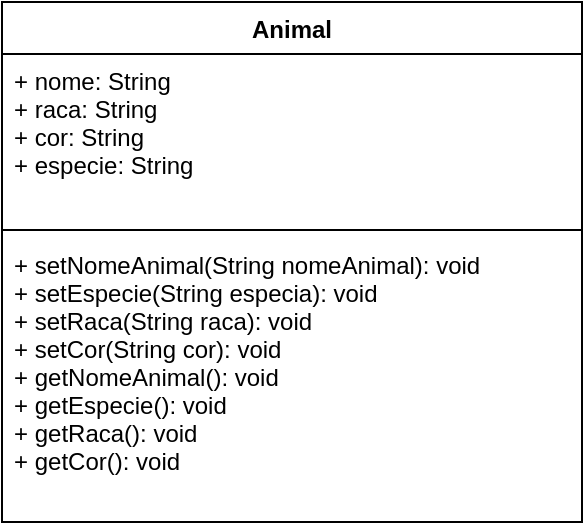 <mxfile version="15.1.4" type="device"><diagram name="Page-1" id="c4acf3e9-155e-7222-9cf6-157b1a14988f"><mxGraphModel dx="925" dy="536" grid="1" gridSize="10" guides="1" tooltips="1" connect="1" arrows="1" fold="1" page="1" pageScale="1" pageWidth="850" pageHeight="1100" background="none" math="0" shadow="0"><root><mxCell id="0"/><mxCell id="1" parent="0"/><mxCell id="wNVA4H8wDaKbR9H3t7T--9" value="Animal" style="swimlane;fontStyle=1;align=center;verticalAlign=top;childLayout=stackLayout;horizontal=1;startSize=26;horizontalStack=0;resizeParent=1;resizeParentMax=0;resizeLast=0;collapsible=1;marginBottom=0;" vertex="1" parent="1"><mxGeometry x="90" y="60" width="290" height="260" as="geometry"/></mxCell><mxCell id="wNVA4H8wDaKbR9H3t7T--10" value="+ nome: String&#10;+ raca: String&#10;+ cor: String&#10;+ especie: String" style="text;strokeColor=none;fillColor=none;align=left;verticalAlign=top;spacingLeft=4;spacingRight=4;overflow=hidden;rotatable=0;points=[[0,0.5],[1,0.5]];portConstraint=eastwest;" vertex="1" parent="wNVA4H8wDaKbR9H3t7T--9"><mxGeometry y="26" width="290" height="84" as="geometry"/></mxCell><mxCell id="wNVA4H8wDaKbR9H3t7T--11" value="" style="line;strokeWidth=1;fillColor=none;align=left;verticalAlign=middle;spacingTop=-1;spacingLeft=3;spacingRight=3;rotatable=0;labelPosition=right;points=[];portConstraint=eastwest;" vertex="1" parent="wNVA4H8wDaKbR9H3t7T--9"><mxGeometry y="110" width="290" height="8" as="geometry"/></mxCell><mxCell id="wNVA4H8wDaKbR9H3t7T--12" value="+ setNomeAnimal(String nomeAnimal): void &#10;+ setEspecie(String especia): void &#10;+ setRaca(String raca): void &#10;+ setCor(String cor): void &#10;+ getNomeAnimal(): void &#10;+ getEspecie(): void &#10;+ getRaca(): void &#10;+ getCor(): void  " style="text;strokeColor=none;fillColor=none;align=left;verticalAlign=top;spacingLeft=4;spacingRight=4;overflow=hidden;rotatable=0;points=[[0,0.5],[1,0.5]];portConstraint=eastwest;" vertex="1" parent="wNVA4H8wDaKbR9H3t7T--9"><mxGeometry y="118" width="290" height="142" as="geometry"/></mxCell></root></mxGraphModel></diagram></mxfile>